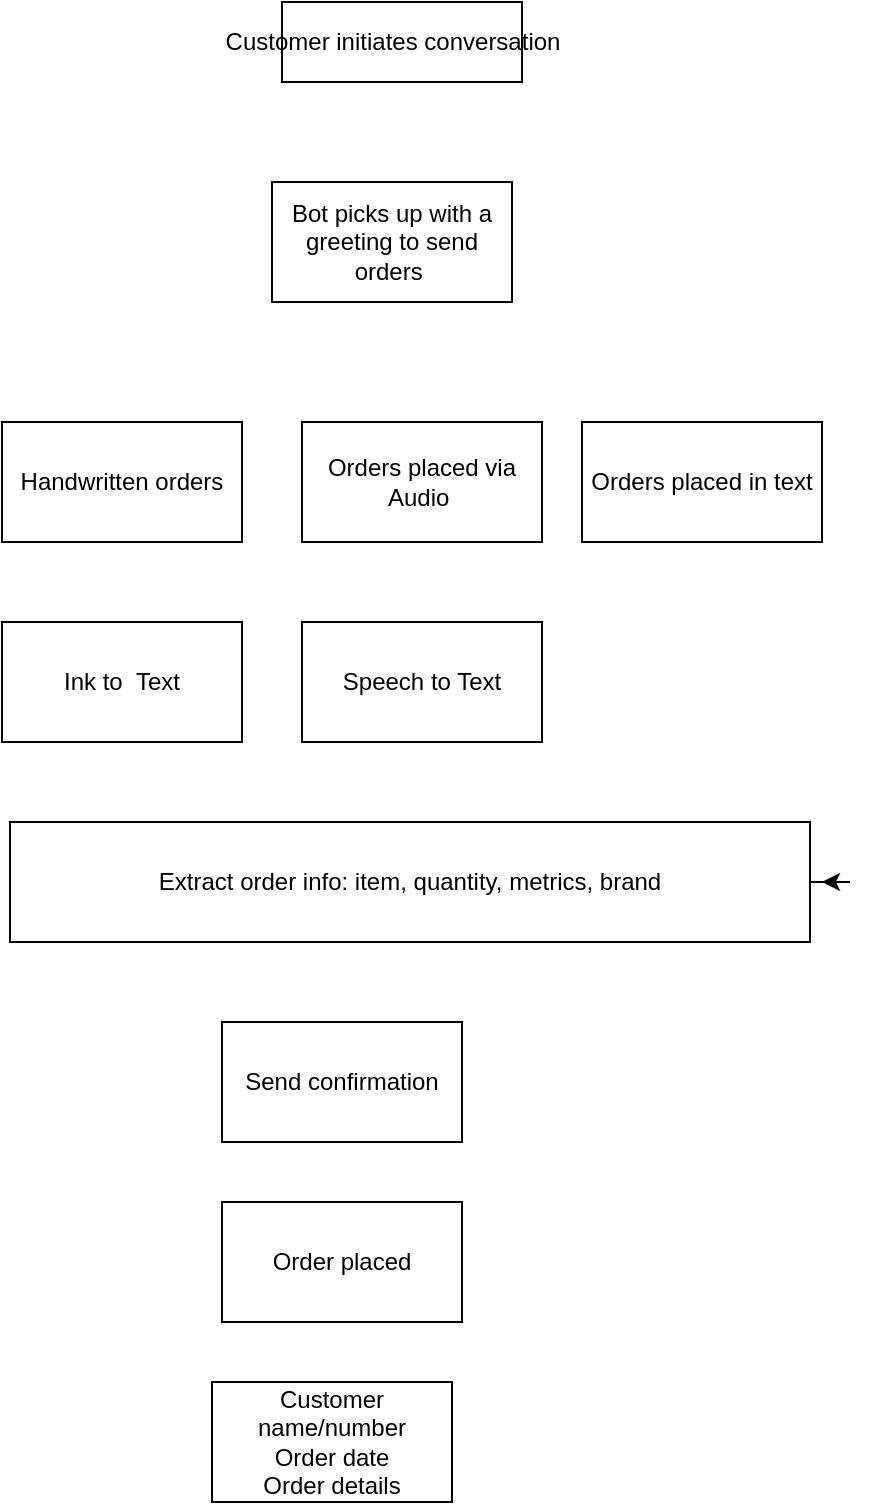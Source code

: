 <mxfile version="13.11.0" type="github"><diagram id="U0N_SxTG264qBtzNGbrM" name="Page-1"><mxGraphModel dx="380" dy="600" grid="1" gridSize="10" guides="1" tooltips="1" connect="1" arrows="1" fold="1" page="1" pageScale="1" pageWidth="827" pageHeight="1169" math="0" shadow="0"><root><mxCell id="0"/><mxCell id="1" parent="0"/><object label="" Text="Hello" id="uU_8sE9taWTESEd529NY-1"><mxCell style="whiteSpace=wrap;html=1;" parent="1" vertex="1"><mxGeometry x="150" y="10" width="120" height="40" as="geometry"/></mxCell></object><mxCell id="uU_8sE9taWTESEd529NY-5" value="Customer initiates conversation" style="text;html=1;resizable=0;autosize=1;align=center;verticalAlign=middle;points=[];fillColor=none;strokeColor=none;rounded=0;" parent="1" vertex="1"><mxGeometry x="115" y="20" width="180" height="20" as="geometry"/></mxCell><mxCell id="OlJf99hs29sx-5dy_cRB-1" value="Bot picks up with a greeting to send orders&amp;nbsp;" style="whiteSpace=wrap;html=1;" parent="1" vertex="1"><mxGeometry x="145" y="100" width="120" height="60" as="geometry"/></mxCell><mxCell id="NbX_CwYFaCdgJ4iMznPi-1" value="Handwritten orders" style="whiteSpace=wrap;html=1;" parent="1" vertex="1"><mxGeometry x="10" y="220" width="120" height="60" as="geometry"/></mxCell><mxCell id="NbX_CwYFaCdgJ4iMznPi-3" value="Orders placed via Audio&amp;nbsp;" style="whiteSpace=wrap;html=1;" parent="1" vertex="1"><mxGeometry x="160" y="220" width="120" height="60" as="geometry"/></mxCell><mxCell id="NbX_CwYFaCdgJ4iMznPi-4" value="Orders placed in text" style="whiteSpace=wrap;html=1;" parent="1" vertex="1"><mxGeometry x="300" y="220" width="120" height="60" as="geometry"/></mxCell><mxCell id="NbX_CwYFaCdgJ4iMznPi-5" value="Speech to Text" style="whiteSpace=wrap;html=1;" parent="1" vertex="1"><mxGeometry x="160" y="320" width="120" height="60" as="geometry"/></mxCell><mxCell id="NbX_CwYFaCdgJ4iMznPi-7" value="Ink to &amp;nbsp;Text" style="whiteSpace=wrap;html=1;" parent="1" vertex="1"><mxGeometry x="10" y="320" width="120" height="60" as="geometry"/></mxCell><mxCell id="NbX_CwYFaCdgJ4iMznPi-10" style="edgeStyle=orthogonalEdgeStyle;rounded=0;orthogonalLoop=1;jettySize=auto;html=1;" parent="1" source="NbX_CwYFaCdgJ4iMznPi-9" edge="1"><mxGeometry relative="1" as="geometry"><mxPoint x="420" y="450" as="targetPoint"/></mxGeometry></mxCell><mxCell id="NbX_CwYFaCdgJ4iMznPi-9" value="Extract order info: item, quantity, metrics, brand" style="whiteSpace=wrap;html=1;" parent="1" vertex="1"><mxGeometry x="14" y="420" width="400" height="60" as="geometry"/></mxCell><mxCell id="NbX_CwYFaCdgJ4iMznPi-11" value="Send confirmation" style="whiteSpace=wrap;html=1;" parent="1" vertex="1"><mxGeometry x="120" y="520" width="120" height="60" as="geometry"/></mxCell><mxCell id="NbX_CwYFaCdgJ4iMznPi-13" value="Order placed" style="whiteSpace=wrap;html=1;" parent="1" vertex="1"><mxGeometry x="120" y="610" width="120" height="60" as="geometry"/></mxCell><mxCell id="NbX_CwYFaCdgJ4iMznPi-14" value="Customer name/number&lt;br&gt;Order date&lt;br&gt;Order details" style="whiteSpace=wrap;html=1;" parent="1" vertex="1"><mxGeometry x="115" y="700" width="120" height="60" as="geometry"/></mxCell></root></mxGraphModel></diagram></mxfile>